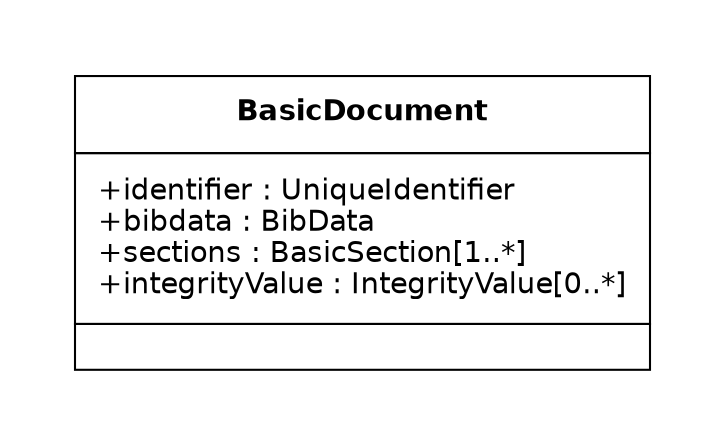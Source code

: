 digraph G {
  graph [splines="ortho" pad=0.5 ranksep="1.2.equally" nodesep="1.2.equally"]
  edge [color="gray50"]
  node [shape="box" fontname="Helvetica-bold"]

  BasicDocument [
    shape="plain"
    fontname="Helvetica"
    label=<<TABLE BORDER="0" CELLBORDER="1" CELLSPACING="0" CELLPADDING="10">
    <TR>
    <TD><TABLE BORDER="0" CELLPADDING="0" CELLSPACING="0">
    <TR><TD ALIGN="CENTER"><B>BasicDocument</B></TD></TR>
  </TABLE>
  </TD>
  </TR>
  
  <TR>
    <TD><TABLE BORDER="0" CELLPADDING="0" CELLSPACING="0">
              <TR><TD ALIGN="LEFT">+identifier : UniqueIdentifier</TD></TR>
            <TR><TD ALIGN="LEFT">+bibdata : BibData</TD></TR>
            <TR><TD ALIGN="LEFT">+sections : BasicSection&#91;1..*&#93;</TD></TR>
            <TR><TD ALIGN="LEFT">+integrityValue : IntegrityValue&#91;0..*&#93;</TD></TR>
  </TABLE>
        </TD>
  </TR>
  
  <TR>
    <TD><TABLE BORDER="0" CELLPADDING="0" CELLSPACING="0">
    <TR><TD ALIGN="LEFT"></TD></TR>
  </TABLE></TD>
  </TR>
  
  </TABLE>>]


}
